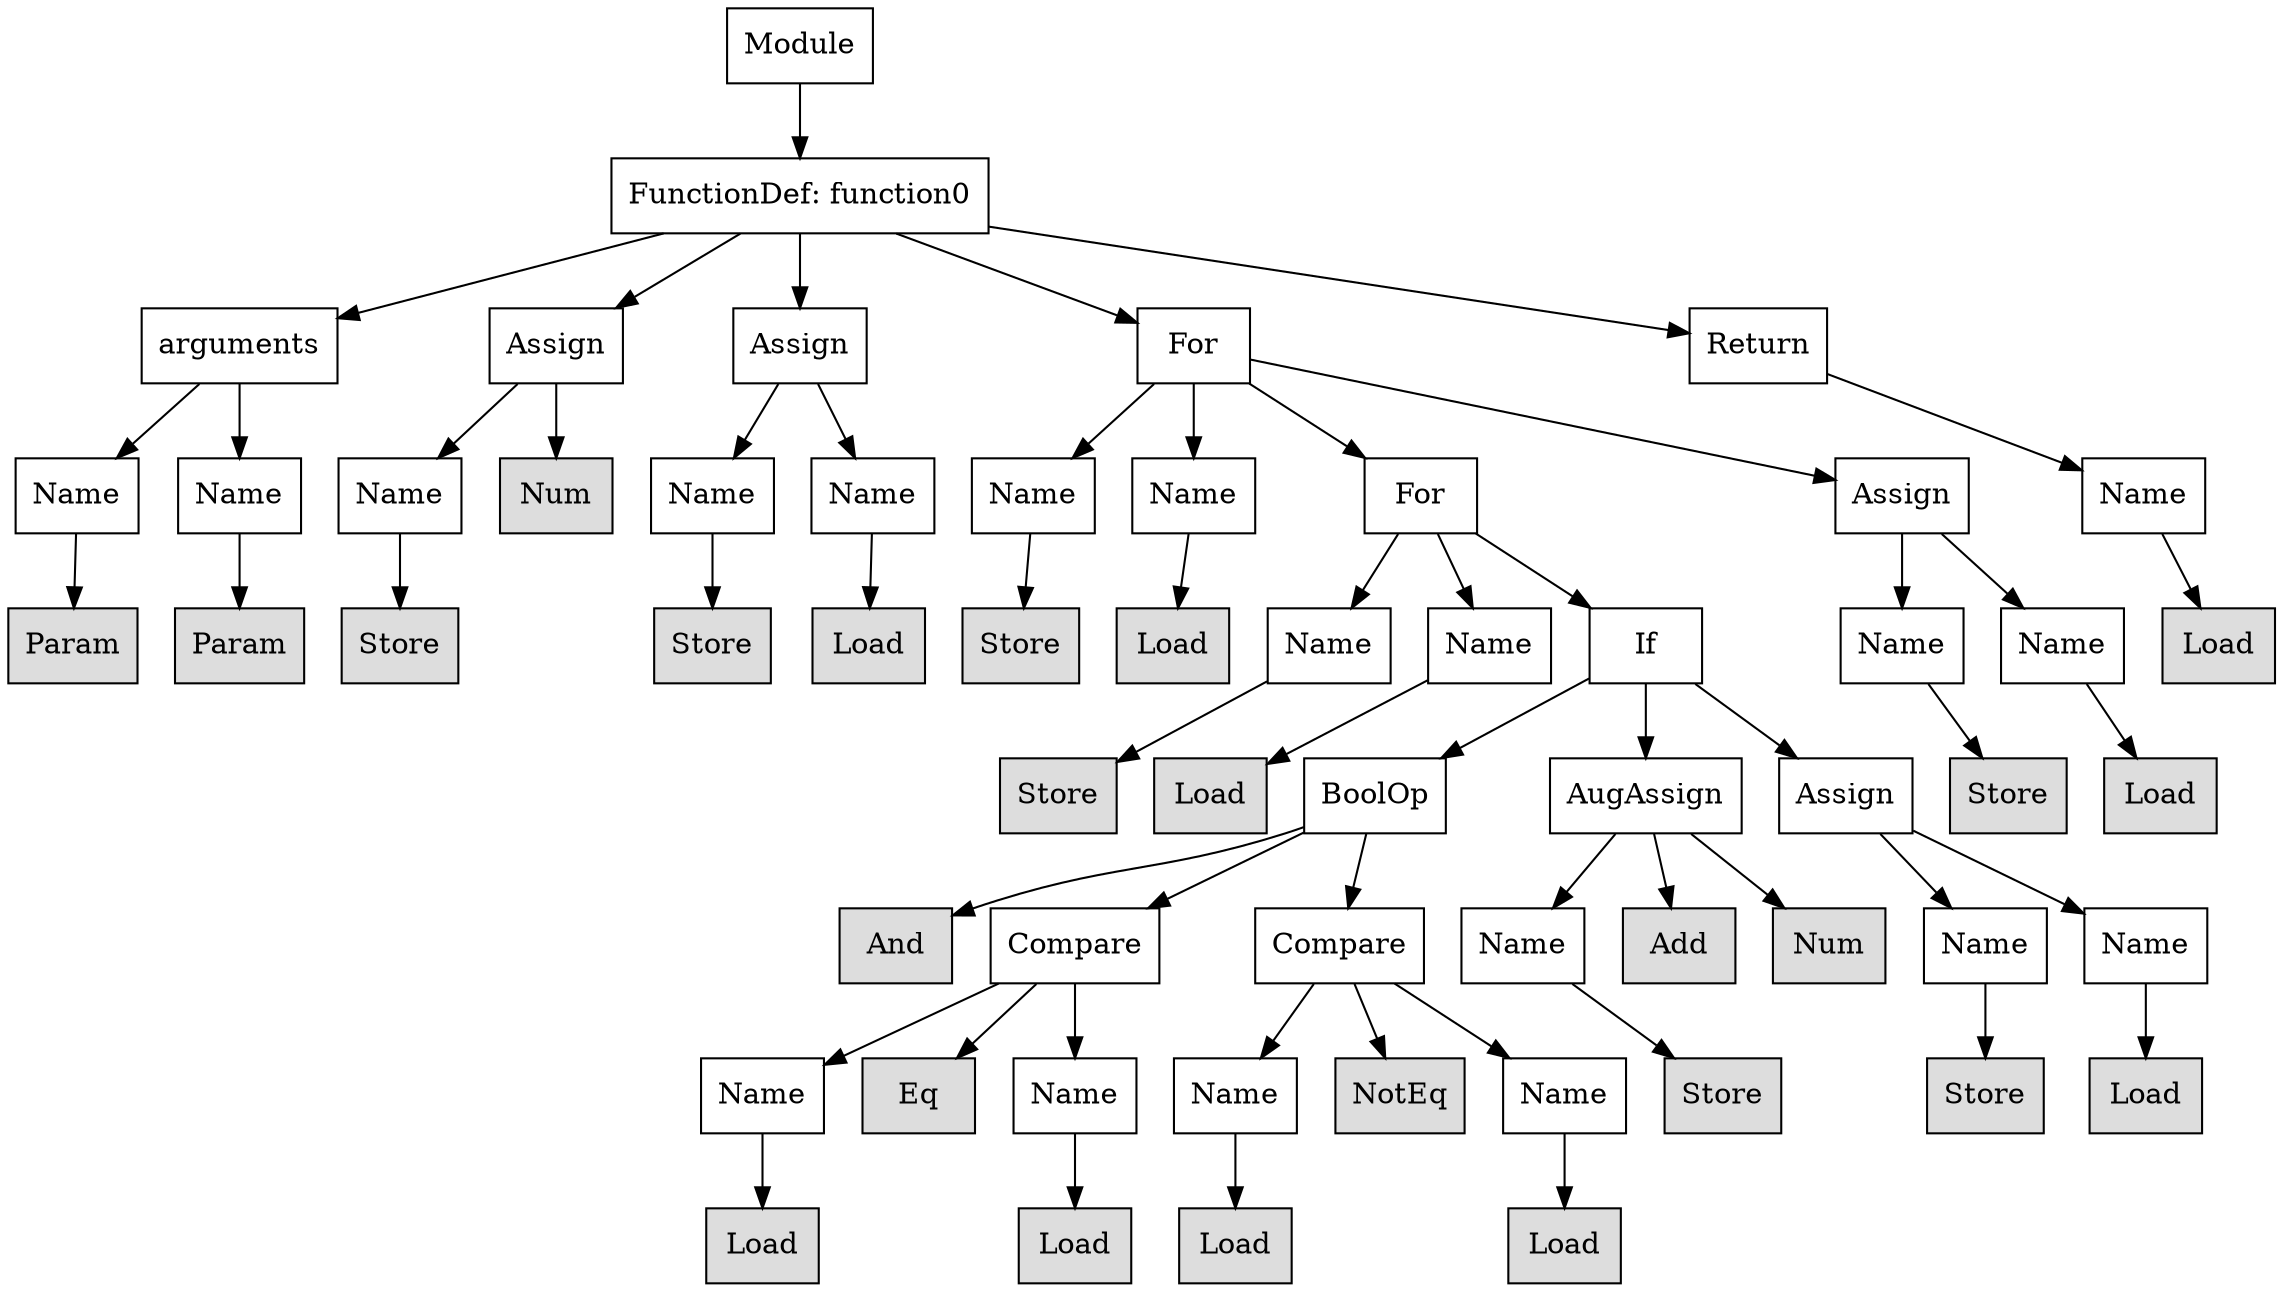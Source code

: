 digraph G {
n0 [shape=rect, label="Module"];
n1 [shape=rect, label="FunctionDef: function0"];
n2 [shape=rect, label="arguments"];
n3 [shape=rect, label="Assign"];
n4 [shape=rect, label="Assign"];
n5 [shape=rect, label="For"];
n6 [shape=rect, label="Return"];
n7 [shape=rect, label="Name"];
n8 [shape=rect, label="Name"];
n9 [shape=rect, label="Name"];
n10 [shape=rect, label="Num" style="filled" fillcolor="#dddddd"];
n11 [shape=rect, label="Name"];
n12 [shape=rect, label="Name"];
n13 [shape=rect, label="Name"];
n14 [shape=rect, label="Name"];
n15 [shape=rect, label="For"];
n16 [shape=rect, label="Assign"];
n17 [shape=rect, label="Name"];
n18 [shape=rect, label="Param" style="filled" fillcolor="#dddddd"];
n19 [shape=rect, label="Param" style="filled" fillcolor="#dddddd"];
n20 [shape=rect, label="Store" style="filled" fillcolor="#dddddd"];
n21 [shape=rect, label="Store" style="filled" fillcolor="#dddddd"];
n22 [shape=rect, label="Load" style="filled" fillcolor="#dddddd"];
n23 [shape=rect, label="Store" style="filled" fillcolor="#dddddd"];
n24 [shape=rect, label="Load" style="filled" fillcolor="#dddddd"];
n25 [shape=rect, label="Name"];
n26 [shape=rect, label="Name"];
n27 [shape=rect, label="If"];
n28 [shape=rect, label="Name"];
n29 [shape=rect, label="Name"];
n30 [shape=rect, label="Load" style="filled" fillcolor="#dddddd"];
n31 [shape=rect, label="Store" style="filled" fillcolor="#dddddd"];
n32 [shape=rect, label="Load" style="filled" fillcolor="#dddddd"];
n33 [shape=rect, label="BoolOp"];
n34 [shape=rect, label="AugAssign"];
n35 [shape=rect, label="Assign"];
n36 [shape=rect, label="Store" style="filled" fillcolor="#dddddd"];
n37 [shape=rect, label="Load" style="filled" fillcolor="#dddddd"];
n38 [shape=rect, label="And" style="filled" fillcolor="#dddddd"];
n39 [shape=rect, label="Compare"];
n40 [shape=rect, label="Compare"];
n41 [shape=rect, label="Name"];
n42 [shape=rect, label="Add" style="filled" fillcolor="#dddddd"];
n43 [shape=rect, label="Num" style="filled" fillcolor="#dddddd"];
n44 [shape=rect, label="Name"];
n45 [shape=rect, label="Name"];
n46 [shape=rect, label="Name"];
n47 [shape=rect, label="Eq" style="filled" fillcolor="#dddddd"];
n48 [shape=rect, label="Name"];
n49 [shape=rect, label="Name"];
n50 [shape=rect, label="NotEq" style="filled" fillcolor="#dddddd"];
n51 [shape=rect, label="Name"];
n52 [shape=rect, label="Store" style="filled" fillcolor="#dddddd"];
n53 [shape=rect, label="Store" style="filled" fillcolor="#dddddd"];
n54 [shape=rect, label="Load" style="filled" fillcolor="#dddddd"];
n55 [shape=rect, label="Load" style="filled" fillcolor="#dddddd"];
n56 [shape=rect, label="Load" style="filled" fillcolor="#dddddd"];
n57 [shape=rect, label="Load" style="filled" fillcolor="#dddddd"];
n58 [shape=rect, label="Load" style="filled" fillcolor="#dddddd"];
n0 -> n1;
n1 -> n2;
n1 -> n3;
n1 -> n4;
n1 -> n5;
n1 -> n6;
n2 -> n7;
n2 -> n8;
n3 -> n9;
n3 -> n10;
n4 -> n11;
n4 -> n12;
n5 -> n13;
n5 -> n14;
n5 -> n15;
n5 -> n16;
n6 -> n17;
n7 -> n18;
n8 -> n19;
n9 -> n20;
n11 -> n21;
n12 -> n22;
n13 -> n23;
n14 -> n24;
n15 -> n25;
n15 -> n26;
n15 -> n27;
n16 -> n28;
n16 -> n29;
n17 -> n30;
n25 -> n31;
n26 -> n32;
n27 -> n33;
n27 -> n34;
n27 -> n35;
n28 -> n36;
n29 -> n37;
n33 -> n38;
n33 -> n39;
n33 -> n40;
n34 -> n41;
n34 -> n42;
n34 -> n43;
n35 -> n44;
n35 -> n45;
n39 -> n46;
n39 -> n47;
n39 -> n48;
n40 -> n49;
n40 -> n50;
n40 -> n51;
n41 -> n52;
n44 -> n53;
n45 -> n54;
n46 -> n55;
n48 -> n56;
n49 -> n57;
n51 -> n58;
}

